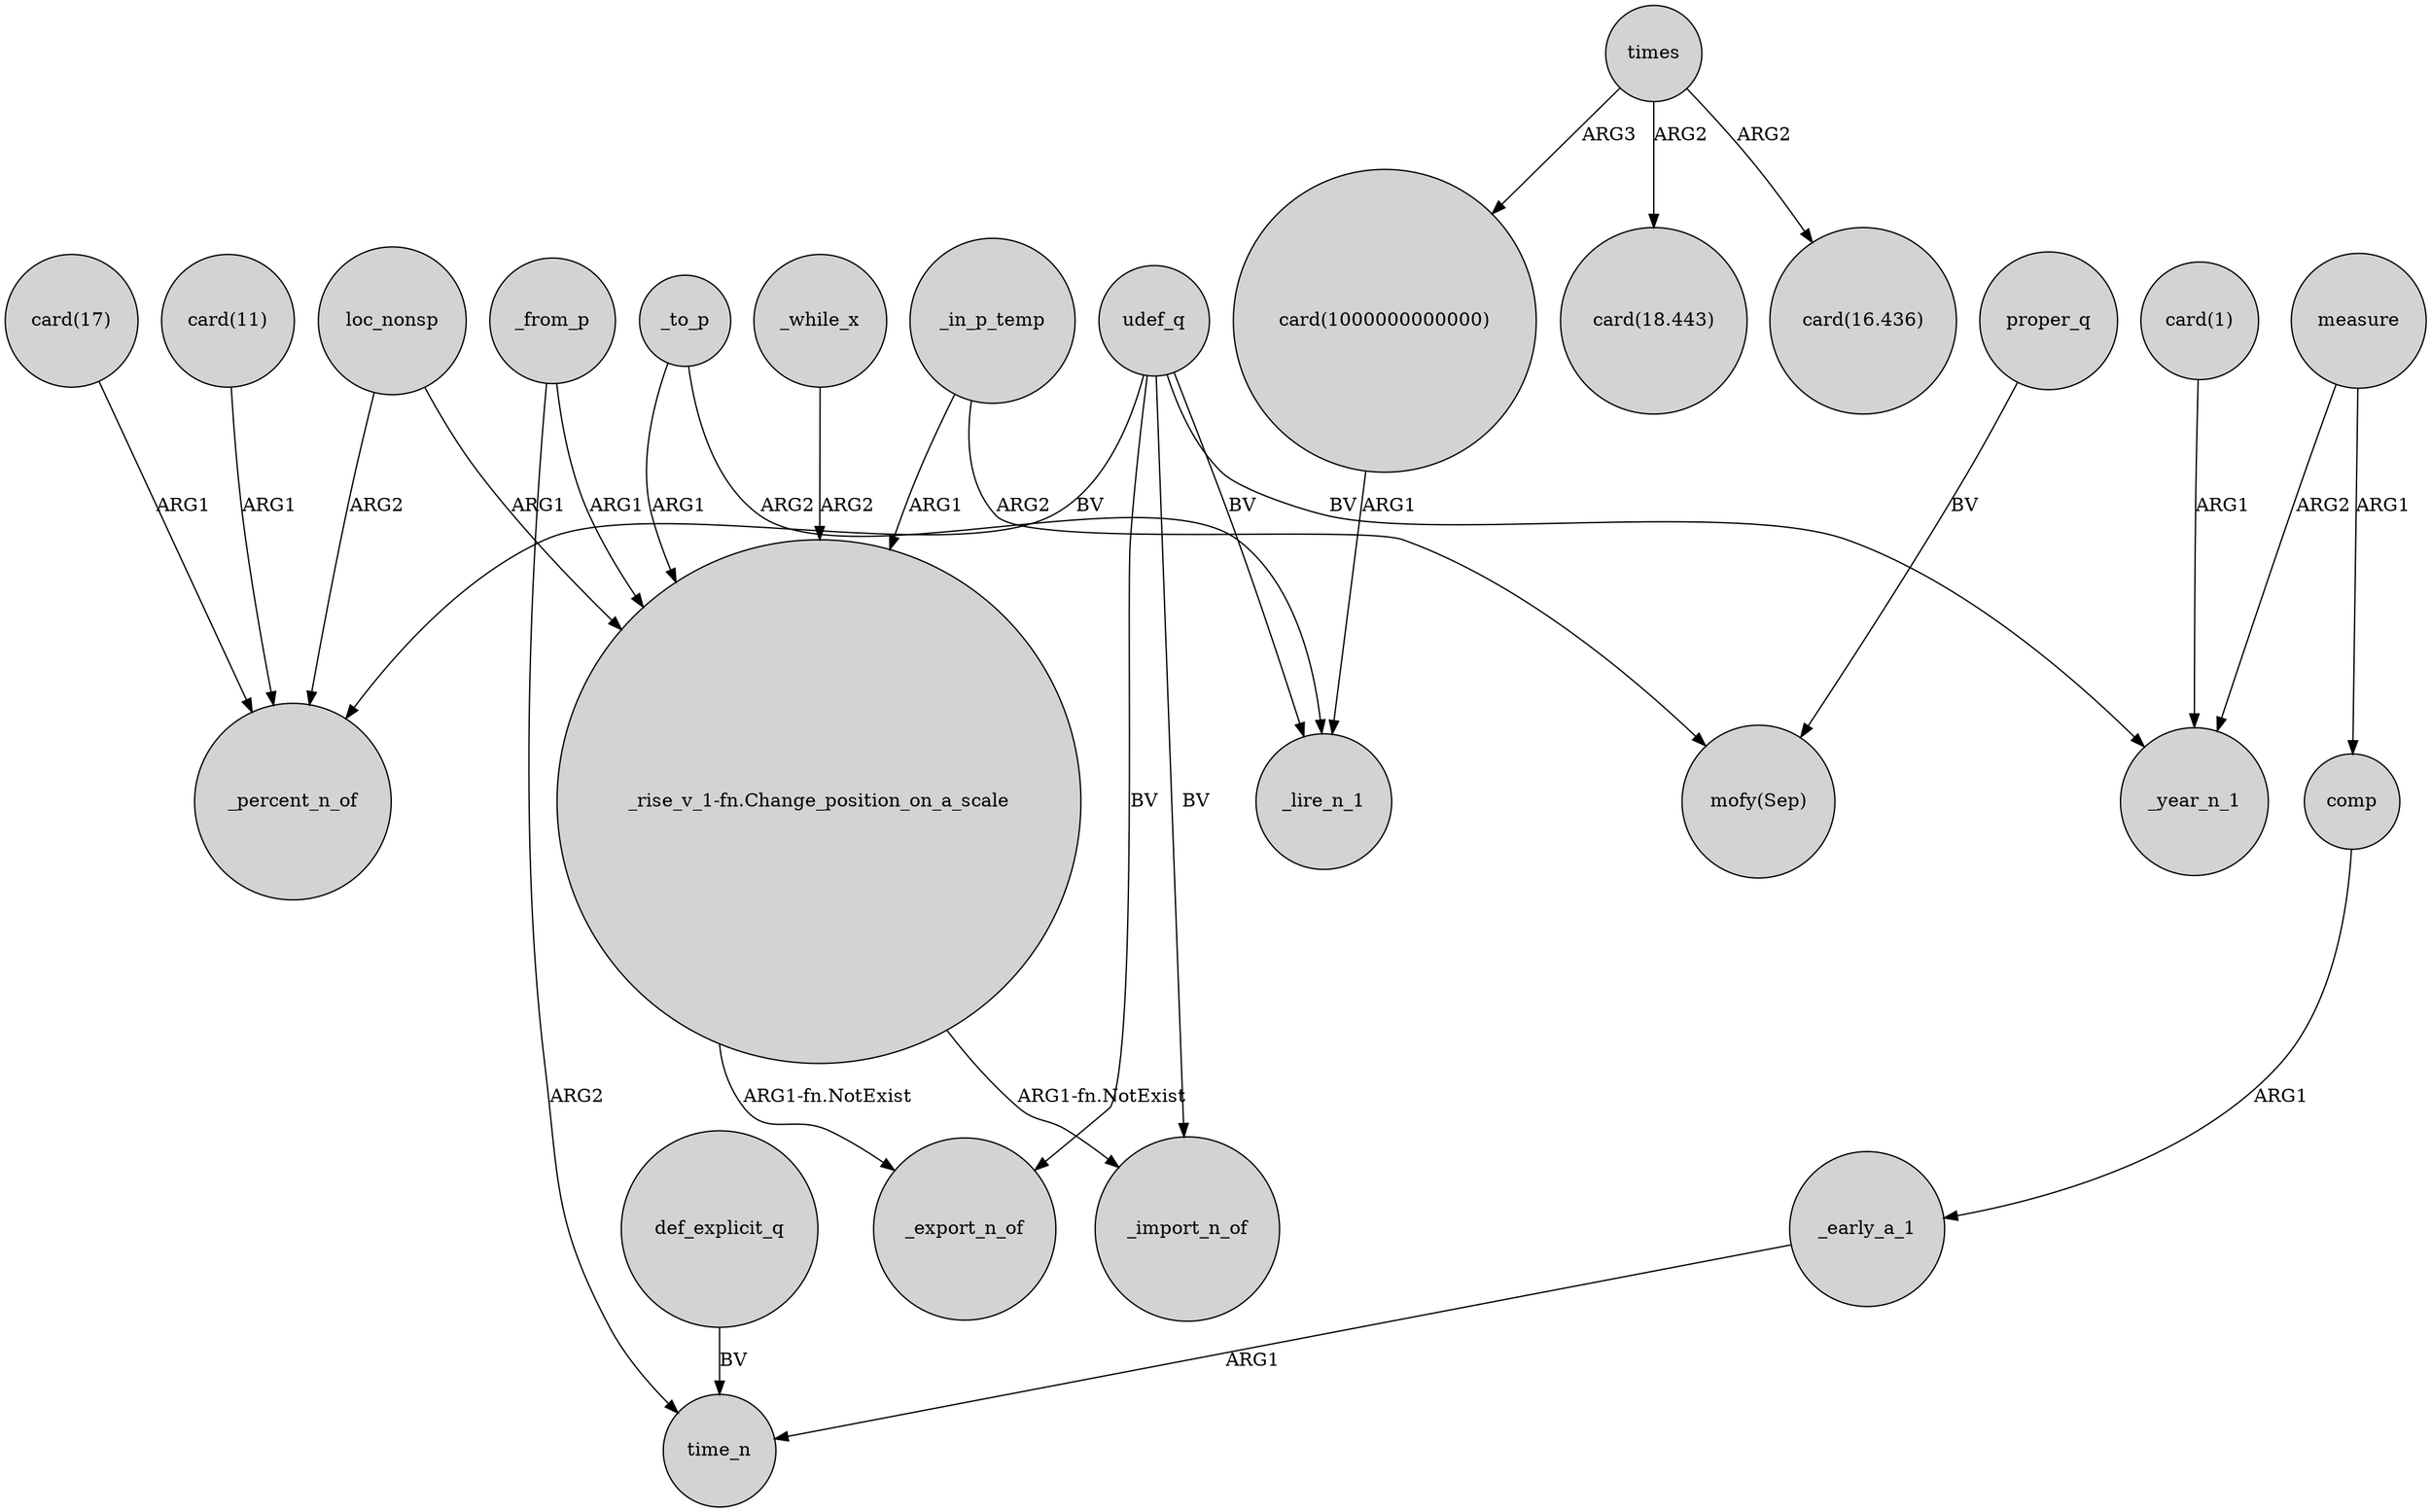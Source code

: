 digraph {
	node [shape=circle style=filled]
	"card(11)" -> _percent_n_of [label=ARG1]
	_to_p -> _lire_n_1 [label=ARG2]
	"_rise_v_1-fn.Change_position_on_a_scale" -> _import_n_of [label="ARG1-fn.NotExist"]
	measure -> _year_n_1 [label=ARG2]
	"_rise_v_1-fn.Change_position_on_a_scale" -> _export_n_of [label="ARG1-fn.NotExist"]
	def_explicit_q -> time_n [label=BV]
	measure -> comp [label=ARG1]
	proper_q -> "mofy(Sep)" [label=BV]
	"card(17)" -> _percent_n_of [label=ARG1]
	times -> "card(1000000000000)" [label=ARG3]
	loc_nonsp -> _percent_n_of [label=ARG2]
	loc_nonsp -> "_rise_v_1-fn.Change_position_on_a_scale" [label=ARG1]
	times -> "card(18.443)" [label=ARG2]
	_from_p -> time_n [label=ARG2]
	_while_x -> "_rise_v_1-fn.Change_position_on_a_scale" [label=ARG2]
	udef_q -> _export_n_of [label=BV]
	udef_q -> _import_n_of [label=BV]
	times -> "card(16.436)" [label=ARG2]
	"card(1)" -> _year_n_1 [label=ARG1]
	_early_a_1 -> time_n [label=ARG1]
	udef_q -> _year_n_1 [label=BV]
	udef_q -> _percent_n_of [label=BV]
	_to_p -> "_rise_v_1-fn.Change_position_on_a_scale" [label=ARG1]
	_in_p_temp -> "_rise_v_1-fn.Change_position_on_a_scale" [label=ARG1]
	_in_p_temp -> "mofy(Sep)" [label=ARG2]
	comp -> _early_a_1 [label=ARG1]
	_from_p -> "_rise_v_1-fn.Change_position_on_a_scale" [label=ARG1]
	udef_q -> _lire_n_1 [label=BV]
	"card(1000000000000)" -> _lire_n_1 [label=ARG1]
}

